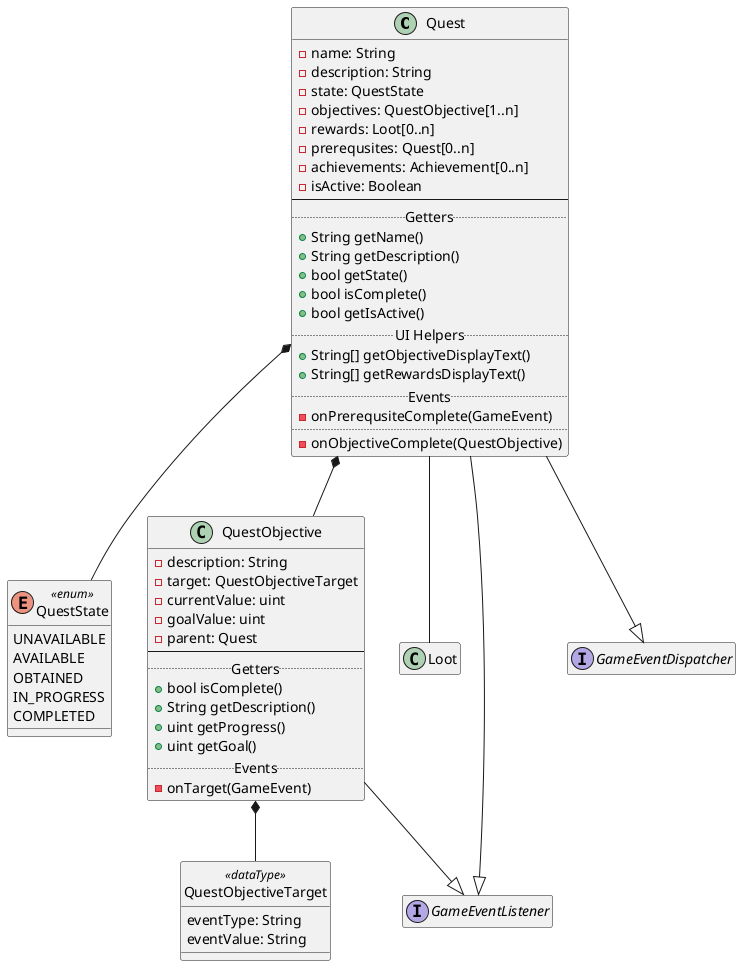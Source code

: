@startuml
Quest *-- QuestState
Quest *-- QuestObjective
Quest -- Loot
QuestObjective *-- QuestObjectiveTarget
Quest --|> GameEventListener
Quest --|> GameEventDispatcher
QuestObjective --|> GameEventListener

interface GameEventListener
interface GameEventDispatcher

class Quest {
    - name: String
    - description: String
    - state: QuestState
    - objectives: QuestObjective[1..n]
    - rewards: Loot[0..n]
    - prerequsites: Quest[0..n]
    - achievements: Achievement[0..n]
    - isActive: Boolean
    --
    .. Getters ..
    + String getName()
    + String getDescription()
    + bool getState()
    + bool isComplete()
    + bool getIsActive()
    .. UI Helpers ..
    + String[] getObjectiveDisplayText()
    + String[] getRewardsDisplayText()
    .. Events ..
    - onPrerequsiteComplete(GameEvent)
    ..
    - onObjectiveComplete(QuestObjective)
}

class QuestObjective {
    - description: String
    - target: QuestObjectiveTarget
    - currentValue: uint
    - goalValue: uint
    - parent: Quest
    --
    .. Getters ..
    + bool isComplete()
    + String getDescription()
    + uint getProgress()
    + uint getGoal()
    .. Events ..
    - onTarget(GameEvent)
}

enum QuestState <<enum>> {
    UNAVAILABLE
    AVAILABLE  
    OBTAINED   
    IN_PROGRESS
    COMPLETED 
}

class QuestObjectiveTarget <<dataType>> {
    eventType: String
    eventValue: String
}

hide QuestObjectiveTarget circle
hide interface methods
hide interface fields
hide Loot methods
hide Loot fields
@enduml